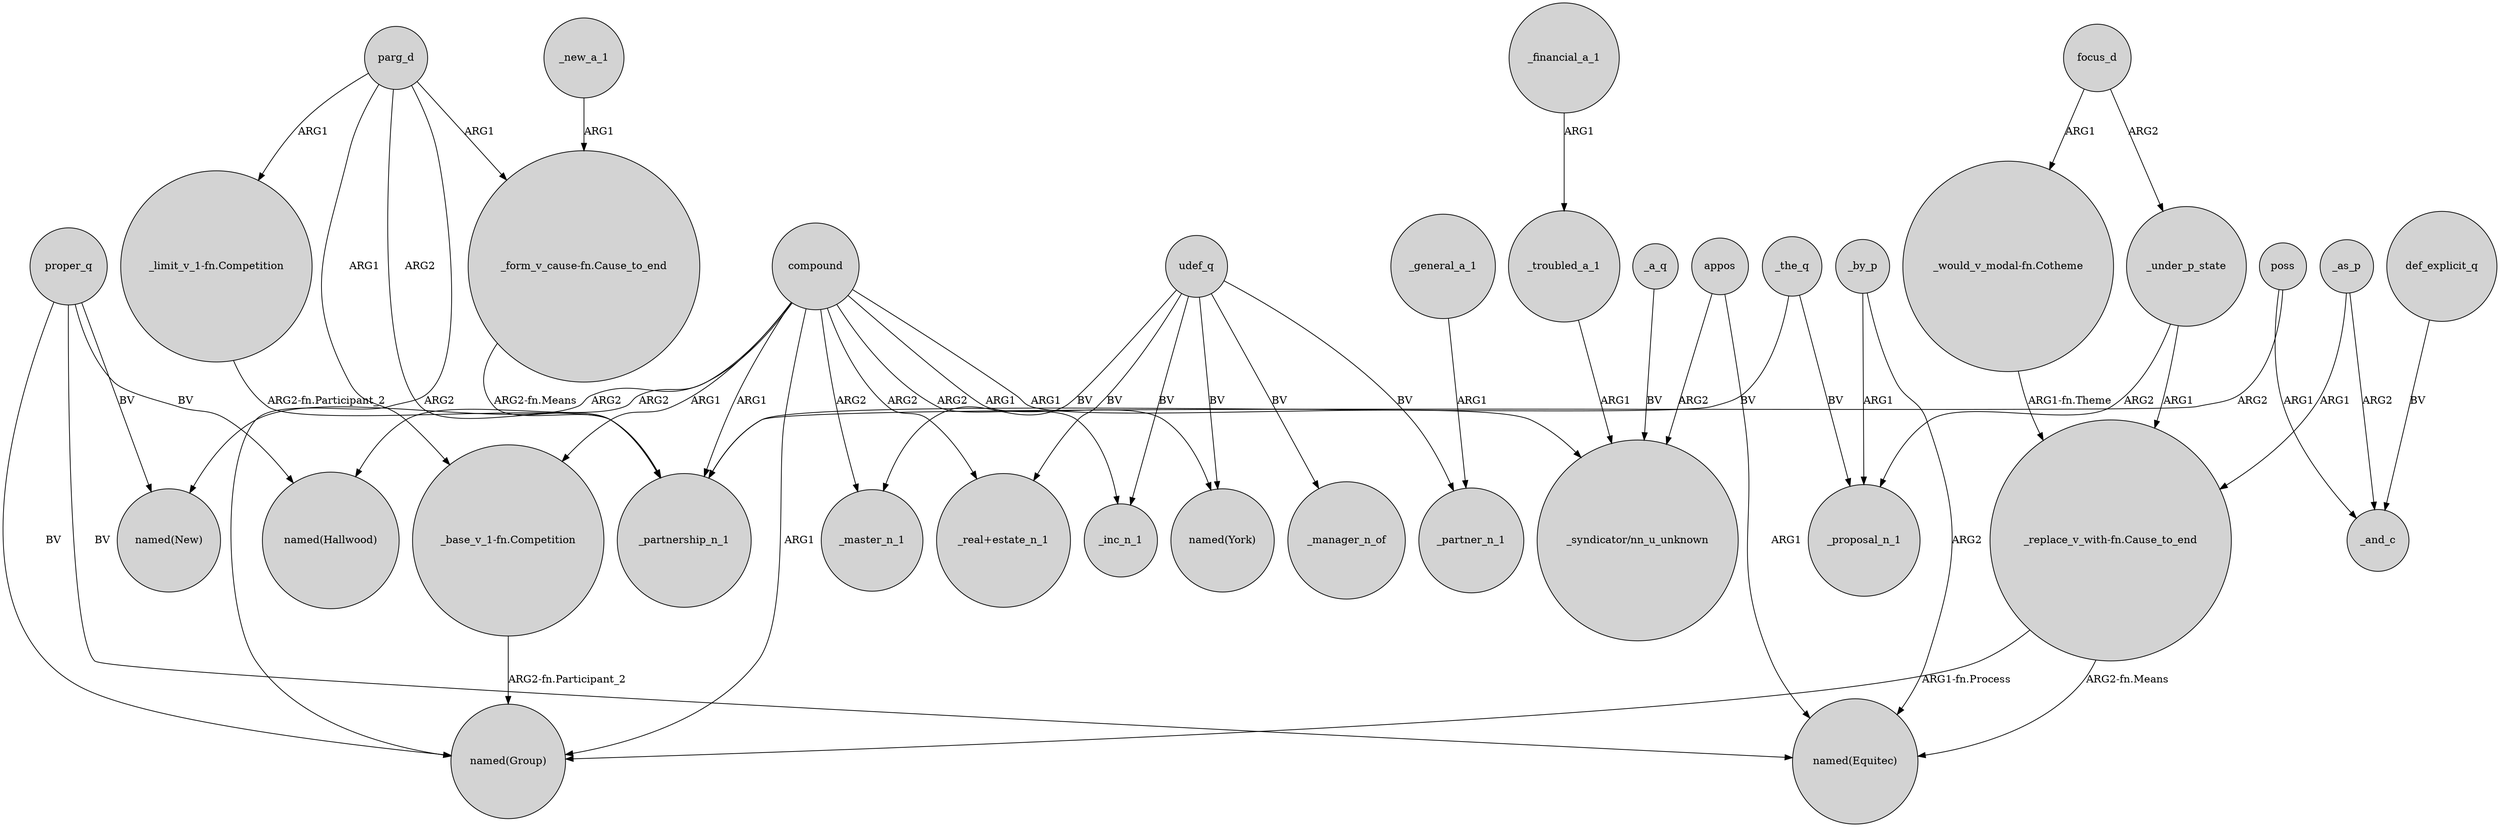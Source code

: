 digraph {
	node [shape=circle style=filled]
	proper_q -> "named(Equitec)" [label=BV]
	parg_d -> _partnership_n_1 [label=ARG2]
	_new_a_1 -> "_form_v_cause-fn.Cause_to_end" [label=ARG1]
	compound -> _master_n_1 [label=ARG2]
	"_would_v_modal-fn.Cotheme" -> "_replace_v_with-fn.Cause_to_end" [label="ARG1-fn.Theme"]
	compound -> "named(New)" [label=ARG2]
	_financial_a_1 -> _troubled_a_1 [label=ARG1]
	udef_q -> _manager_n_of [label=BV]
	compound -> "named(Group)" [label=ARG1]
	proper_q -> "named(New)" [label=BV]
	compound -> "_syndicator/nn_u_unknown" [label=ARG1]
	compound -> "named(Hallwood)" [label=ARG2]
	_as_p -> _and_c [label=ARG2]
	_the_q -> _proposal_n_1 [label=BV]
	compound -> "_real+estate_n_1" [label=ARG2]
	proper_q -> "named(Group)" [label=BV]
	_as_p -> "_replace_v_with-fn.Cause_to_end" [label=ARG1]
	udef_q -> _master_n_1 [label=BV]
	def_explicit_q -> _and_c [label=BV]
	parg_d -> "named(Group)" [label=ARG2]
	udef_q -> _inc_n_1 [label=BV]
	compound -> _partnership_n_1 [label=ARG1]
	udef_q -> _partner_n_1 [label=BV]
	compound -> _inc_n_1 [label=ARG2]
	poss -> _and_c [label=ARG1]
	_a_q -> "_syndicator/nn_u_unknown" [label=BV]
	_by_p -> "named(Equitec)" [label=ARG2]
	parg_d -> "_form_v_cause-fn.Cause_to_end" [label=ARG1]
	"_limit_v_1-fn.Competition" -> _partnership_n_1 [label="ARG2-fn.Participant_2"]
	proper_q -> "named(Hallwood)" [label=BV]
	compound -> "_base_v_1-fn.Competition" [label=ARG1]
	udef_q -> "named(York)" [label=BV]
	"_replace_v_with-fn.Cause_to_end" -> "named(Group)" [label="ARG1-fn.Process"]
	"_replace_v_with-fn.Cause_to_end" -> "named(Equitec)" [label="ARG2-fn.Means"]
	poss -> _partnership_n_1 [label=ARG2]
	appos -> "_syndicator/nn_u_unknown" [label=ARG2]
	focus_d -> _under_p_state [label=ARG2]
	_troubled_a_1 -> "_syndicator/nn_u_unknown" [label=ARG1]
	parg_d -> "_limit_v_1-fn.Competition" [label=ARG1]
	_the_q -> _partnership_n_1 [label=BV]
	_under_p_state -> _proposal_n_1 [label=ARG2]
	"_form_v_cause-fn.Cause_to_end" -> _partnership_n_1 [label="ARG2-fn.Means"]
	"_base_v_1-fn.Competition" -> "named(Group)" [label="ARG2-fn.Participant_2"]
	_general_a_1 -> _partner_n_1 [label=ARG1]
	compound -> "named(York)" [label=ARG1]
	appos -> "named(Equitec)" [label=ARG1]
	udef_q -> "_real+estate_n_1" [label=BV]
	_under_p_state -> "_replace_v_with-fn.Cause_to_end" [label=ARG1]
	_by_p -> _proposal_n_1 [label=ARG1]
	focus_d -> "_would_v_modal-fn.Cotheme" [label=ARG1]
	parg_d -> "_base_v_1-fn.Competition" [label=ARG1]
}
